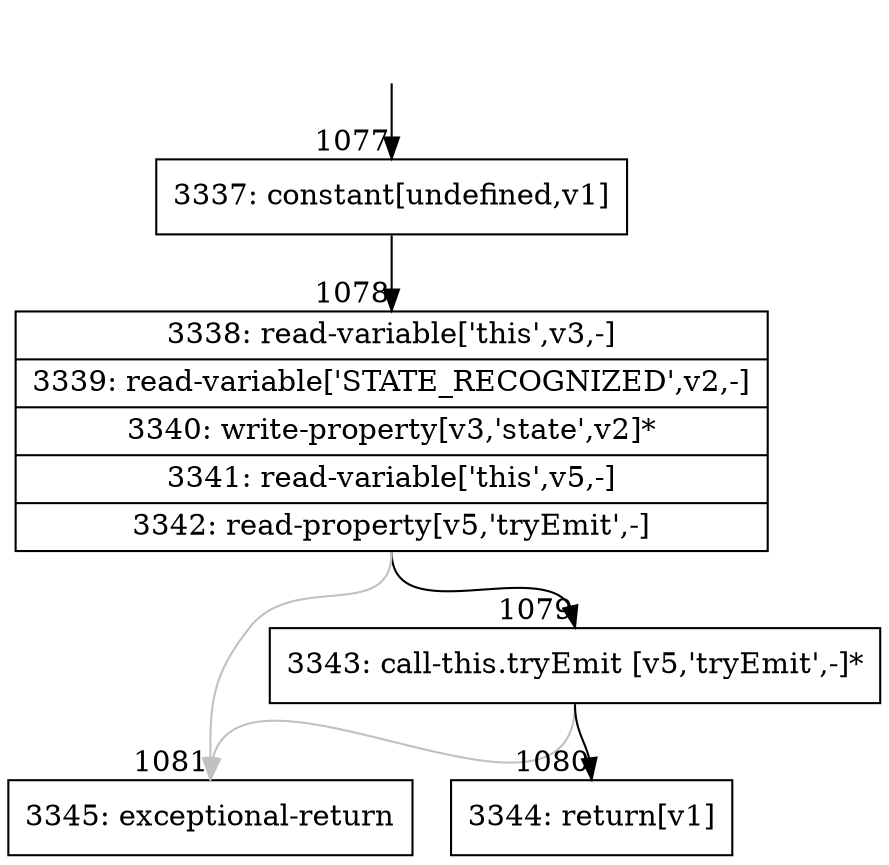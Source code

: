 digraph {
rankdir="TD"
BB_entry100[shape=none,label=""];
BB_entry100 -> BB1077 [tailport=s, headport=n, headlabel="    1077"]
BB1077 [shape=record label="{3337: constant[undefined,v1]}" ] 
BB1077 -> BB1078 [tailport=s, headport=n, headlabel="      1078"]
BB1078 [shape=record label="{3338: read-variable['this',v3,-]|3339: read-variable['STATE_RECOGNIZED',v2,-]|3340: write-property[v3,'state',v2]*|3341: read-variable['this',v5,-]|3342: read-property[v5,'tryEmit',-]}" ] 
BB1078 -> BB1079 [tailport=s, headport=n, headlabel="      1079"]
BB1078 -> BB1081 [tailport=s, headport=n, color=gray, headlabel="      1081"]
BB1079 [shape=record label="{3343: call-this.tryEmit [v5,'tryEmit',-]*}" ] 
BB1079 -> BB1080 [tailport=s, headport=n, headlabel="      1080"]
BB1079 -> BB1081 [tailport=s, headport=n, color=gray]
BB1080 [shape=record label="{3344: return[v1]}" ] 
BB1081 [shape=record label="{3345: exceptional-return}" ] 
//#$~ 1764
}
